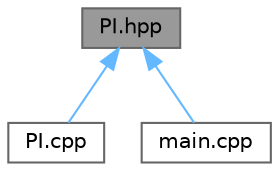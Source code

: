 digraph "PI.hpp"
{
 // LATEX_PDF_SIZE
  bgcolor="transparent";
  edge [fontname=Helvetica,fontsize=10,labelfontname=Helvetica,labelfontsize=10];
  node [fontname=Helvetica,fontsize=10,shape=box,height=0.2,width=0.4];
  Node1 [id="Node000001",label="PI.hpp",height=0.2,width=0.4,color="gray40", fillcolor="grey60", style="filled", fontcolor="black",tooltip="Header file for the PI class, which calculates the integral of PI using multiple threads."];
  Node1 -> Node2 [id="edge1_Node000001_Node000002",dir="back",color="steelblue1",style="solid",tooltip=" "];
  Node2 [id="Node000002",label="PI.cpp",height=0.2,width=0.4,color="grey40", fillcolor="white", style="filled",URL="$PI_8cpp.html",tooltip="Implementation of the PI class for calculating the approximate value of PI using the numerical integr..."];
  Node1 -> Node3 [id="edge2_Node000001_Node000003",dir="back",color="steelblue1",style="solid",tooltip=" "];
  Node3 [id="Node000003",label="main.cpp",height=0.2,width=0.4,color="grey40", fillcolor="white", style="filled",URL="$main_8cpp.html",tooltip="Main file for running the PI calculation and benchmarking."];
}
